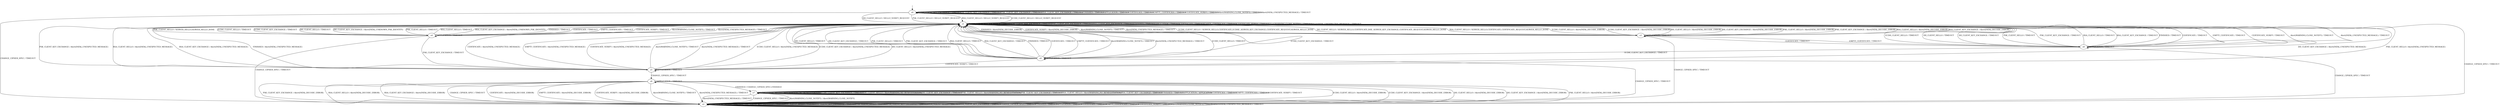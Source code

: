 digraph h2 {
s0 [label="s0"];
s1 [label="s1"];
s2 [label="s2"];
s3 [label="s3"];
s4 [label="s4"];
s5 [label="s5"];
s6 [label="s6"];
s7 [label="s7"];
s8 [label="s8"];
s9 [label="s9"];
s0 -> s1 [label="ECDH_CLIENT_HELLO / HELLO_VERIFY_REQUEST"];
s0 -> s0 [label="ECDH_CLIENT_KEY_EXCHANGE / TIMEOUT"];
s0 -> s1 [label="DH_CLIENT_HELLO / HELLO_VERIFY_REQUEST"];
s0 -> s0 [label="DH_CLIENT_KEY_EXCHANGE / TIMEOUT"];
s0 -> s1 [label="PSK_CLIENT_HELLO / HELLO_VERIFY_REQUEST"];
s0 -> s0 [label="PSK_CLIENT_KEY_EXCHANGE / TIMEOUT"];
s0 -> s1 [label="RSA_CLIENT_HELLO / HELLO_VERIFY_REQUEST"];
s0 -> s0 [label="RSA_CLIENT_KEY_EXCHANGE / TIMEOUT"];
s0 -> s2 [label="CHANGE_CIPHER_SPEC / TIMEOUT"];
s0 -> s0 [label="FINISHED / TIMEOUT"];
s0 -> s0 [label="APPLICATION / TIMEOUT"];
s0 -> s0 [label="CERTIFICATE / TIMEOUT"];
s0 -> s0 [label="EMPTY_CERTIFICATE / TIMEOUT"];
s0 -> s0 [label="CERTIFICATE_VERIFY / TIMEOUT"];
s0 -> s0 [label="Alert(WARNING,CLOSE_NOTIFY) / TIMEOUT"];
s0 -> s0 [label="Alert(FATAL,UNEXPECTED_MESSAGE) / TIMEOUT"];
s1 -> s3 [label="ECDH_CLIENT_HELLO / SERVER_HELLO,CERTIFICATE,ECDHE_SERVER_KEY_EXCHANGE,CERTIFICATE_REQUEST,SERVER_HELLO_DONE"];
s1 -> s1 [label="ECDH_CLIENT_KEY_EXCHANGE / TIMEOUT"];
s1 -> s3 [label="DH_CLIENT_HELLO / SERVER_HELLO,CERTIFICATE,DHE_SERVER_KEY_EXCHANGE,CERTIFICATE_REQUEST,SERVER_HELLO_DONE"];
s1 -> s1 [label="DH_CLIENT_KEY_EXCHANGE / TIMEOUT"];
s1 -> s4 [label="PSK_CLIENT_HELLO / SERVER_HELLO,SERVER_HELLO_DONE"];
s1 -> s1 [label="PSK_CLIENT_KEY_EXCHANGE / TIMEOUT"];
s1 -> s3 [label="RSA_CLIENT_HELLO / SERVER_HELLO,CERTIFICATE,CERTIFICATE_REQUEST,SERVER_HELLO_DONE"];
s1 -> s1 [label="RSA_CLIENT_KEY_EXCHANGE / TIMEOUT"];
s1 -> s2 [label="CHANGE_CIPHER_SPEC / TIMEOUT"];
s1 -> s1 [label="FINISHED / TIMEOUT"];
s1 -> s1 [label="APPLICATION / TIMEOUT"];
s1 -> s1 [label="CERTIFICATE / TIMEOUT"];
s1 -> s1 [label="EMPTY_CERTIFICATE / TIMEOUT"];
s1 -> s1 [label="CERTIFICATE_VERIFY / TIMEOUT"];
s1 -> s1 [label="Alert(WARNING,CLOSE_NOTIFY) / TIMEOUT"];
s1 -> s1 [label="Alert(FATAL,UNEXPECTED_MESSAGE) / TIMEOUT"];
s2 -> s2 [label="ECDH_CLIENT_HELLO / TIMEOUT"];
s2 -> s2 [label="ECDH_CLIENT_KEY_EXCHANGE / TIMEOUT"];
s2 -> s2 [label="DH_CLIENT_HELLO / TIMEOUT"];
s2 -> s2 [label="DH_CLIENT_KEY_EXCHANGE / TIMEOUT"];
s2 -> s2 [label="PSK_CLIENT_HELLO / TIMEOUT"];
s2 -> s2 [label="PSK_CLIENT_KEY_EXCHANGE / TIMEOUT"];
s2 -> s2 [label="RSA_CLIENT_HELLO / TIMEOUT"];
s2 -> s2 [label="RSA_CLIENT_KEY_EXCHANGE / TIMEOUT"];
s2 -> s2 [label="CHANGE_CIPHER_SPEC / TIMEOUT"];
s2 -> s2 [label="FINISHED / TIMEOUT"];
s2 -> s2 [label="APPLICATION / TIMEOUT"];
s2 -> s2 [label="CERTIFICATE / TIMEOUT"];
s2 -> s2 [label="EMPTY_CERTIFICATE / TIMEOUT"];
s2 -> s2 [label="CERTIFICATE_VERIFY / TIMEOUT"];
s2 -> s2 [label="Alert(WARNING,CLOSE_NOTIFY) / TIMEOUT"];
s2 -> s2 [label="Alert(FATAL,UNEXPECTED_MESSAGE) / TIMEOUT"];
s3 -> s1 [label="ECDH_CLIENT_HELLO / Alert(FATAL,DECODE_ERROR)"];
s3 -> s1 [label="ECDH_CLIENT_KEY_EXCHANGE / Alert(FATAL,DECODE_ERROR)"];
s3 -> s1 [label="DH_CLIENT_HELLO / Alert(FATAL,DECODE_ERROR)"];
s3 -> s1 [label="DH_CLIENT_KEY_EXCHANGE / Alert(FATAL,DECODE_ERROR)"];
s3 -> s1 [label="PSK_CLIENT_HELLO / Alert(FATAL,DECODE_ERROR)"];
s3 -> s1 [label="PSK_CLIENT_KEY_EXCHANGE / Alert(FATAL,DECODE_ERROR)"];
s3 -> s1 [label="RSA_CLIENT_HELLO / Alert(FATAL,DECODE_ERROR)"];
s3 -> s1 [label="RSA_CLIENT_KEY_EXCHANGE / Alert(FATAL,DECODE_ERROR)"];
s3 -> s2 [label="CHANGE_CIPHER_SPEC / TIMEOUT"];
s3 -> s1 [label="FINISHED / Alert(FATAL,DECODE_ERROR)"];
s3 -> s3 [label="APPLICATION / TIMEOUT"];
s3 -> s8 [label="CERTIFICATE / TIMEOUT"];
s3 -> s8 [label="EMPTY_CERTIFICATE / TIMEOUT"];
s3 -> s1 [label="CERTIFICATE_VERIFY / Alert(FATAL,DECODE_ERROR)"];
s3 -> s1 [label="Alert(WARNING,CLOSE_NOTIFY) / TIMEOUT"];
s3 -> s1 [label="Alert(FATAL,UNEXPECTED_MESSAGE) / TIMEOUT"];
s4 -> s1 [label="ECDH_CLIENT_HELLO / TIMEOUT"];
s4 -> s1 [label="ECDH_CLIENT_KEY_EXCHANGE / TIMEOUT"];
s4 -> s1 [label="DH_CLIENT_HELLO / TIMEOUT"];
s4 -> s1 [label="DH_CLIENT_KEY_EXCHANGE / Alert(FATAL,UNKNOWN_PSK_IDENTITY)"];
s4 -> s1 [label="PSK_CLIENT_HELLO / TIMEOUT"];
s4 -> s5 [label="PSK_CLIENT_KEY_EXCHANGE / TIMEOUT"];
s4 -> s1 [label="RSA_CLIENT_HELLO / TIMEOUT"];
s4 -> s1 [label="RSA_CLIENT_KEY_EXCHANGE / Alert(FATAL,UNKNOWN_PSK_IDENTITY)"];
s4 -> s2 [label="CHANGE_CIPHER_SPEC / TIMEOUT"];
s4 -> s1 [label="FINISHED / TIMEOUT"];
s4 -> s4 [label="APPLICATION / TIMEOUT"];
s4 -> s1 [label="CERTIFICATE / TIMEOUT"];
s4 -> s1 [label="EMPTY_CERTIFICATE / TIMEOUT"];
s4 -> s1 [label="CERTIFICATE_VERIFY / TIMEOUT"];
s4 -> s1 [label="Alert(WARNING,CLOSE_NOTIFY) / TIMEOUT"];
s4 -> s1 [label="Alert(FATAL,UNEXPECTED_MESSAGE) / TIMEOUT"];
s5 -> s1 [label="ECDH_CLIENT_HELLO / Alert(FATAL,UNEXPECTED_MESSAGE)"];
s5 -> s1 [label="ECDH_CLIENT_KEY_EXCHANGE / Alert(FATAL,UNEXPECTED_MESSAGE)"];
s5 -> s1 [label="DH_CLIENT_HELLO / Alert(FATAL,UNEXPECTED_MESSAGE)"];
s5 -> s1 [label="DH_CLIENT_KEY_EXCHANGE / Alert(FATAL,UNEXPECTED_MESSAGE)"];
s5 -> s1 [label="PSK_CLIENT_HELLO / Alert(FATAL,UNEXPECTED_MESSAGE)"];
s5 -> s1 [label="PSK_CLIENT_KEY_EXCHANGE / Alert(FATAL,UNEXPECTED_MESSAGE)"];
s5 -> s1 [label="RSA_CLIENT_HELLO / Alert(FATAL,UNEXPECTED_MESSAGE)"];
s5 -> s1 [label="RSA_CLIENT_KEY_EXCHANGE / Alert(FATAL,UNEXPECTED_MESSAGE)"];
s5 -> s6 [label="CHANGE_CIPHER_SPEC / TIMEOUT"];
s5 -> s1 [label="FINISHED / Alert(FATAL,UNEXPECTED_MESSAGE)"];
s5 -> s5 [label="APPLICATION / TIMEOUT"];
s5 -> s1 [label="CERTIFICATE / Alert(FATAL,UNEXPECTED_MESSAGE)"];
s5 -> s1 [label="EMPTY_CERTIFICATE / Alert(FATAL,UNEXPECTED_MESSAGE)"];
s5 -> s1 [label="CERTIFICATE_VERIFY / Alert(FATAL,UNEXPECTED_MESSAGE)"];
s5 -> s1 [label="Alert(WARNING,CLOSE_NOTIFY) / TIMEOUT"];
s5 -> s1 [label="Alert(FATAL,UNEXPECTED_MESSAGE) / TIMEOUT"];
s6 -> s2 [label="ECDH_CLIENT_HELLO / Alert(FATAL,DECODE_ERROR)"];
s6 -> s2 [label="ECDH_CLIENT_KEY_EXCHANGE / Alert(FATAL,DECODE_ERROR)"];
s6 -> s2 [label="DH_CLIENT_HELLO / Alert(FATAL,DECODE_ERROR)"];
s6 -> s2 [label="DH_CLIENT_KEY_EXCHANGE / Alert(FATAL,DECODE_ERROR)"];
s6 -> s2 [label="PSK_CLIENT_HELLO / Alert(FATAL,DECODE_ERROR)"];
s6 -> s2 [label="PSK_CLIENT_KEY_EXCHANGE / Alert(FATAL,DECODE_ERROR)"];
s6 -> s2 [label="RSA_CLIENT_HELLO / Alert(FATAL,DECODE_ERROR)"];
s6 -> s2 [label="RSA_CLIENT_KEY_EXCHANGE / Alert(FATAL,DECODE_ERROR)"];
s6 -> s2 [label="CHANGE_CIPHER_SPEC / TIMEOUT"];
s6 -> s7 [label="FINISHED / CHANGE_CIPHER_SPEC,FINISHED"];
s6 -> s6 [label="APPLICATION / TIMEOUT"];
s6 -> s2 [label="CERTIFICATE / Alert(FATAL,DECODE_ERROR)"];
s6 -> s2 [label="EMPTY_CERTIFICATE / Alert(FATAL,DECODE_ERROR)"];
s6 -> s2 [label="CERTIFICATE_VERIFY / Alert(FATAL,DECODE_ERROR)"];
s6 -> s2 [label="Alert(WARNING,CLOSE_NOTIFY) / TIMEOUT"];
s6 -> s2 [label="Alert(FATAL,UNEXPECTED_MESSAGE) / TIMEOUT"];
s7 -> s7 [label="ECDH_CLIENT_HELLO / Alert(WARNING,NO_RENEGOTIATION)"];
s7 -> s7 [label="ECDH_CLIENT_KEY_EXCHANGE / TIMEOUT"];
s7 -> s7 [label="DH_CLIENT_HELLO / Alert(WARNING,NO_RENEGOTIATION)"];
s7 -> s7 [label="DH_CLIENT_KEY_EXCHANGE / TIMEOUT"];
s7 -> s7 [label="PSK_CLIENT_HELLO / Alert(WARNING,NO_RENEGOTIATION)"];
s7 -> s7 [label="PSK_CLIENT_KEY_EXCHANGE / TIMEOUT"];
s7 -> s7 [label="RSA_CLIENT_HELLO / Alert(WARNING,NO_RENEGOTIATION)"];
s7 -> s7 [label="RSA_CLIENT_KEY_EXCHANGE / TIMEOUT"];
s7 -> s2 [label="CHANGE_CIPHER_SPEC / TIMEOUT"];
s7 -> s7 [label="FINISHED / TIMEOUT"];
s7 -> s7 [label="APPLICATION / APPLICATION"];
s7 -> s7 [label="CERTIFICATE / TIMEOUT"];
s7 -> s7 [label="EMPTY_CERTIFICATE / TIMEOUT"];
s7 -> s7 [label="CERTIFICATE_VERIFY / TIMEOUT"];
s7 -> s2 [label="Alert(WARNING,CLOSE_NOTIFY) / Alert(WARNING,CLOSE_NOTIFY)"];
s7 -> s2 [label="Alert(FATAL,UNEXPECTED_MESSAGE) / TIMEOUT"];
s8 -> s1 [label="ECDH_CLIENT_HELLO / TIMEOUT"];
s8 -> s9 [label="ECDH_CLIENT_KEY_EXCHANGE / TIMEOUT"];
s8 -> s1 [label="DH_CLIENT_HELLO / TIMEOUT"];
s8 -> s1 [label="DH_CLIENT_KEY_EXCHANGE / TIMEOUT"];
s8 -> s1 [label="PSK_CLIENT_HELLO / TIMEOUT"];
s8 -> s1 [label="PSK_CLIENT_KEY_EXCHANGE / TIMEOUT"];
s8 -> s1 [label="RSA_CLIENT_HELLO / TIMEOUT"];
s8 -> s1 [label="RSA_CLIENT_KEY_EXCHANGE / TIMEOUT"];
s8 -> s2 [label="CHANGE_CIPHER_SPEC / TIMEOUT"];
s8 -> s1 [label="FINISHED / TIMEOUT"];
s8 -> s8 [label="APPLICATION / TIMEOUT"];
s8 -> s1 [label="CERTIFICATE / TIMEOUT"];
s8 -> s1 [label="EMPTY_CERTIFICATE / TIMEOUT"];
s8 -> s1 [label="CERTIFICATE_VERIFY / TIMEOUT"];
s8 -> s1 [label="Alert(WARNING,CLOSE_NOTIFY) / TIMEOUT"];
s8 -> s1 [label="Alert(FATAL,UNEXPECTED_MESSAGE) / TIMEOUT"];
s9 -> s1 [label="ECDH_CLIENT_HELLO / TIMEOUT"];
s9 -> s1 [label="ECDH_CLIENT_KEY_EXCHANGE / TIMEOUT"];
s9 -> s1 [label="DH_CLIENT_HELLO / TIMEOUT"];
s9 -> s1 [label="DH_CLIENT_KEY_EXCHANGE / TIMEOUT"];
s9 -> s1 [label="PSK_CLIENT_HELLO / TIMEOUT"];
s9 -> s1 [label="PSK_CLIENT_KEY_EXCHANGE / TIMEOUT"];
s9 -> s1 [label="RSA_CLIENT_HELLO / TIMEOUT"];
s9 -> s1 [label="RSA_CLIENT_KEY_EXCHANGE / TIMEOUT"];
s9 -> s2 [label="CHANGE_CIPHER_SPEC / TIMEOUT"];
s9 -> s1 [label="FINISHED / TIMEOUT"];
s9 -> s9 [label="APPLICATION / TIMEOUT"];
s9 -> s1 [label="CERTIFICATE / TIMEOUT"];
s9 -> s1 [label="EMPTY_CERTIFICATE / TIMEOUT"];
s9 -> s5 [label="CERTIFICATE_VERIFY / TIMEOUT"];
s9 -> s1 [label="Alert(WARNING,CLOSE_NOTIFY) / TIMEOUT"];
s9 -> s1 [label="Alert(FATAL,UNEXPECTED_MESSAGE) / TIMEOUT"];
__start0 [shape=none, label=""];
__start0 -> s0 [label=""];
}
